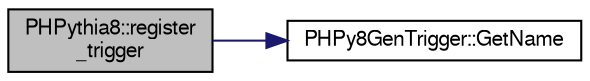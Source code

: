 digraph "PHPythia8::register_trigger"
{
  bgcolor="transparent";
  edge [fontname="FreeSans",fontsize="10",labelfontname="FreeSans",labelfontsize="10"];
  node [fontname="FreeSans",fontsize="10",shape=record];
  rankdir="LR";
  Node1 [label="PHPythia8::register\l_trigger",height=0.2,width=0.4,color="black", fillcolor="grey75", style="filled" fontcolor="black"];
  Node1 -> Node2 [color="midnightblue",fontsize="10",style="solid",fontname="FreeSans"];
  Node2 [label="PHPy8GenTrigger::GetName",height=0.2,width=0.4,color="black",URL="$db/df0/classPHPy8GenTrigger.html#a42497011fcc10d753b89c6688543fbb7"];
}
